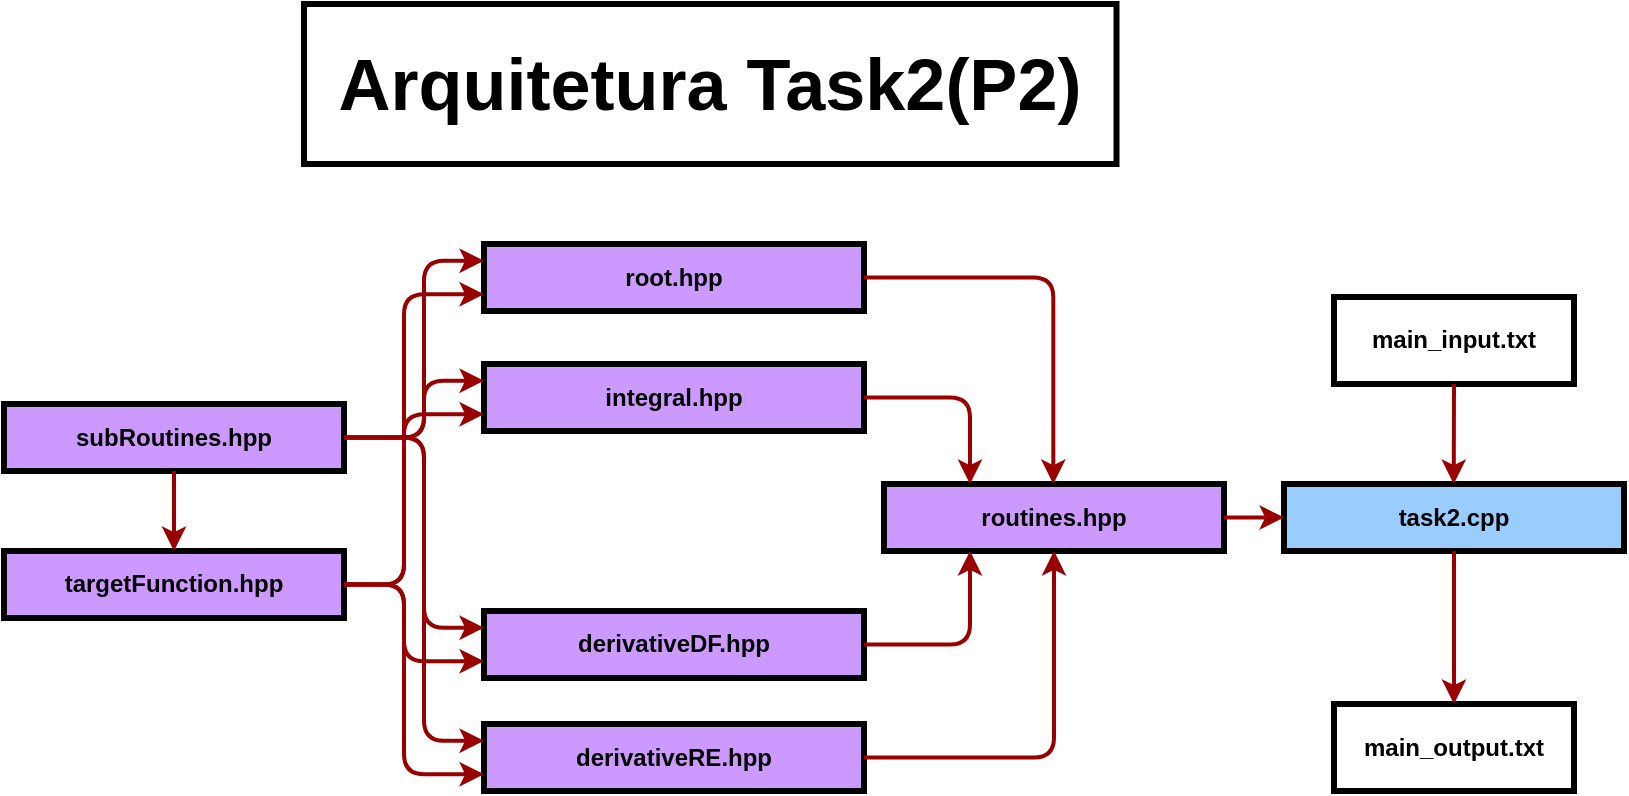 <mxfile version="15.2.9" type="device"><diagram name="Page-1" id="c7558073-3199-34d8-9f00-42111426c3f3"><mxGraphModel dx="813" dy="1623" grid="1" gridSize="10" guides="1" tooltips="1" connect="1" arrows="1" fold="1" page="1" pageScale="1" pageWidth="826" pageHeight="1169" background="#ffffff" math="0" shadow="0"><root><mxCell id="0"/><mxCell id="1" parent="0"/><mxCell id="huMzja5nomt2d3DyqDrm-98" value="main_input.txt" style="whiteSpace=wrap;align=center;verticalAlign=middle;fontStyle=1;strokeWidth=3;fillColor=#FFFFFF;" parent="1" vertex="1"><mxGeometry x="695" y="-3.5" width="120" height="43.5" as="geometry"/></mxCell><mxCell id="huMzja5nomt2d3DyqDrm-154" value="&lt;b&gt;&lt;font style=&quot;font-size: 36px&quot;&gt;Arquitetura Task2(P2)&lt;/font&gt;&lt;/b&gt;" style="text;html=1;fillColor=none;align=center;verticalAlign=middle;whiteSpace=wrap;rounded=0;strokeColor=#000000;strokeWidth=3;perimeterSpacing=0;" parent="1" vertex="1"><mxGeometry x="180" y="-150" width="406.25" height="80" as="geometry"/></mxCell><mxCell id="pPMHQLE8d9UHUrlJt_Vo-11" value="routines.hpp" style="whiteSpace=wrap;align=center;verticalAlign=middle;fontStyle=1;strokeWidth=3;fillColor=#CC99FF;" parent="1" vertex="1"><mxGeometry x="470" y="90" width="170" height="33.5" as="geometry"/></mxCell><mxCell id="pPMHQLE8d9UHUrlJt_Vo-12" value="root.hpp" style="whiteSpace=wrap;align=center;verticalAlign=middle;fontStyle=1;strokeWidth=3;fillColor=#CC99FF;" parent="1" vertex="1"><mxGeometry x="270" y="-30" width="190" height="33.5" as="geometry"/></mxCell><mxCell id="pPMHQLE8d9UHUrlJt_Vo-14" value="task2.cpp" style="whiteSpace=wrap;align=center;verticalAlign=middle;fontStyle=1;strokeWidth=3;fillColor=#99CCFF;" parent="1" vertex="1"><mxGeometry x="670" y="90" width="170" height="33.5" as="geometry"/></mxCell><mxCell id="pPMHQLE8d9UHUrlJt_Vo-20" value="" style="edgeStyle=elbowEdgeStyle;elbow=horizontal;strokeColor=#990000;strokeWidth=2;entryX=0;entryY=0.5;entryDx=0;entryDy=0;startArrow=none;startFill=0;exitX=1;exitY=0.5;exitDx=0;exitDy=0;" parent="1" source="pPMHQLE8d9UHUrlJt_Vo-11" target="pPMHQLE8d9UHUrlJt_Vo-14" edge="1"><mxGeometry width="100" height="100" relative="1" as="geometry"><mxPoint x="600" y="16.75" as="sourcePoint"/><mxPoint x="600" y="61.25" as="targetPoint"/><Array as="points"><mxPoint x="660" y="110"/><mxPoint x="642" y="52"/><mxPoint x="692" y="52"/><mxPoint x="1005" y="53.25"/><mxPoint x="1002" y="22.91"/></Array></mxGeometry></mxCell><mxCell id="NTIttOwzKOMbTBeF0Uds-5" value="subRoutines.hpp" style="whiteSpace=wrap;align=center;verticalAlign=middle;fontStyle=1;strokeWidth=3;fillColor=#CC99FF;" parent="1" vertex="1"><mxGeometry x="30" y="50" width="170" height="33.5" as="geometry"/></mxCell><mxCell id="NTIttOwzKOMbTBeF0Uds-14" value="main_output.txt" style="whiteSpace=wrap;align=center;verticalAlign=middle;fontStyle=1;strokeWidth=3;fillColor=#FFFFFF;" parent="1" vertex="1"><mxGeometry x="695" y="200" width="120" height="43.5" as="geometry"/></mxCell><mxCell id="NTIttOwzKOMbTBeF0Uds-19" value="" style="edgeStyle=elbowEdgeStyle;elbow=horizontal;strokeColor=#990000;strokeWidth=2;startArrow=none;startFill=0;exitX=0.5;exitY=1;exitDx=0;exitDy=0;entryX=0.5;entryY=0;entryDx=0;entryDy=0;" parent="1" source="huMzja5nomt2d3DyqDrm-98" target="pPMHQLE8d9UHUrlJt_Vo-14" edge="1"><mxGeometry width="100" height="100" relative="1" as="geometry"><mxPoint x="660" y="-90" as="sourcePoint"/><mxPoint x="746.87" y="50" as="targetPoint"/><Array as="points"><mxPoint x="754.87" y="70"/><mxPoint x="762.87" y="70"/><mxPoint x="816.87" y="30"/><mxPoint x="1095" y="-61.5"/><mxPoint x="1092" y="-91.84"/></Array></mxGeometry></mxCell><mxCell id="NTIttOwzKOMbTBeF0Uds-22" value="" style="edgeStyle=elbowEdgeStyle;elbow=horizontal;strokeColor=#990000;strokeWidth=2;startArrow=none;startFill=0;entryX=0.5;entryY=0;entryDx=0;entryDy=0;exitX=0.5;exitY=1;exitDx=0;exitDy=0;" parent="1" source="pPMHQLE8d9UHUrlJt_Vo-14" target="NTIttOwzKOMbTBeF0Uds-14" edge="1"><mxGeometry width="100" height="100" relative="1" as="geometry"><mxPoint x="670" y="193.5" as="sourcePoint"/><mxPoint x="750" y="193.75" as="targetPoint"/><Array as="points"><mxPoint x="755" y="190"/><mxPoint x="1105" y="222"/><mxPoint x="1102" y="191.66"/></Array></mxGeometry></mxCell><mxCell id="Gjay4CAdoRXokCCIViof-1" value="integral.hpp" style="whiteSpace=wrap;align=center;verticalAlign=middle;fontStyle=1;strokeWidth=3;fillColor=#CC99FF;" parent="1" vertex="1"><mxGeometry x="270" y="30" width="190" height="33.5" as="geometry"/></mxCell><mxCell id="Gjay4CAdoRXokCCIViof-3" value="targetFunction.hpp" style="whiteSpace=wrap;align=center;verticalAlign=middle;fontStyle=1;strokeWidth=3;fillColor=#CC99FF;" parent="1" vertex="1"><mxGeometry x="30" y="123.5" width="170" height="33.5" as="geometry"/></mxCell><mxCell id="Gjay4CAdoRXokCCIViof-5" value="" style="edgeStyle=elbowEdgeStyle;elbow=horizontal;strokeColor=#990000;strokeWidth=2;startArrow=none;startFill=0;entryX=0.5;entryY=0;entryDx=0;entryDy=0;exitX=0.5;exitY=1;exitDx=0;exitDy=0;" parent="1" source="NTIttOwzKOMbTBeF0Uds-5" target="Gjay4CAdoRXokCCIViof-3" edge="1"><mxGeometry width="100" height="100" relative="1" as="geometry"><mxPoint x="10.13" y="112" as="sourcePoint"/><mxPoint x="10.13" y="168.5" as="targetPoint"/><Array as="points"><mxPoint x="115" y="100"/><mxPoint x="-29.87" y="-6.59"/><mxPoint x="-32.87" y="-36.93"/></Array></mxGeometry></mxCell><mxCell id="Gjay4CAdoRXokCCIViof-8" value="derivativeDF.hpp" style="whiteSpace=wrap;align=center;verticalAlign=middle;fontStyle=1;strokeWidth=3;fillColor=#CC99FF;" parent="1" vertex="1"><mxGeometry x="270" y="153.5" width="190" height="33.5" as="geometry"/></mxCell><mxCell id="Gjay4CAdoRXokCCIViof-9" value="derivativeRE.hpp" style="whiteSpace=wrap;align=center;verticalAlign=middle;fontStyle=1;strokeWidth=3;fillColor=#CC99FF;" parent="1" vertex="1"><mxGeometry x="270" y="210" width="190" height="33.5" as="geometry"/></mxCell><mxCell id="Gjay4CAdoRXokCCIViof-10" value="" style="edgeStyle=elbowEdgeStyle;elbow=horizontal;strokeColor=#990000;strokeWidth=2;startArrow=none;startFill=0;entryX=0.5;entryY=0;entryDx=0;entryDy=0;exitX=1;exitY=0.5;exitDx=0;exitDy=0;" parent="1" source="pPMHQLE8d9UHUrlJt_Vo-12" target="pPMHQLE8d9UHUrlJt_Vo-11" edge="1"><mxGeometry width="100" height="100" relative="1" as="geometry"><mxPoint x="554.66" y="50" as="sourcePoint"/><mxPoint x="554.66" y="90" as="targetPoint"/><Array as="points"><mxPoint x="554.66" y="66.5"/><mxPoint x="409.79" y="-40.09"/><mxPoint x="406.79" y="-70.43"/></Array></mxGeometry></mxCell><mxCell id="Gjay4CAdoRXokCCIViof-11" value="" style="edgeStyle=elbowEdgeStyle;elbow=horizontal;strokeColor=#990000;strokeWidth=2;startArrow=none;startFill=0;entryX=0.5;entryY=1;entryDx=0;entryDy=0;exitX=1;exitY=0.5;exitDx=0;exitDy=0;" parent="1" source="Gjay4CAdoRXokCCIViof-9" target="pPMHQLE8d9UHUrlJt_Vo-11" edge="1"><mxGeometry width="100" height="100" relative="1" as="geometry"><mxPoint x="480.0" y="243.5" as="sourcePoint"/><mxPoint x="480.0" y="283.5" as="targetPoint"/><Array as="points"><mxPoint x="555" y="207"/><mxPoint x="335.13" y="153.41"/><mxPoint x="332.13" y="123.07"/></Array></mxGeometry></mxCell><mxCell id="Gjay4CAdoRXokCCIViof-12" value="" style="edgeStyle=elbowEdgeStyle;elbow=horizontal;strokeColor=#990000;strokeWidth=2;startArrow=none;startFill=0;entryX=0.25;entryY=1;entryDx=0;entryDy=0;exitX=1;exitY=0.5;exitDx=0;exitDy=0;" parent="1" source="Gjay4CAdoRXokCCIViof-8" target="pPMHQLE8d9UHUrlJt_Vo-11" edge="1"><mxGeometry width="100" height="100" relative="1" as="geometry"><mxPoint x="530.0" y="243.5" as="sourcePoint"/><mxPoint x="530.0" y="283.5" as="targetPoint"/><Array as="points"><mxPoint x="513" y="150"/><mxPoint x="385.13" y="153.41"/><mxPoint x="382.13" y="123.07"/></Array></mxGeometry></mxCell><mxCell id="Gjay4CAdoRXokCCIViof-13" value="" style="edgeStyle=elbowEdgeStyle;elbow=horizontal;strokeColor=#990000;strokeWidth=2;startArrow=none;startFill=0;entryX=0.25;entryY=0;entryDx=0;entryDy=0;exitX=1;exitY=0.5;exitDx=0;exitDy=0;" parent="1" source="Gjay4CAdoRXokCCIViof-1" target="pPMHQLE8d9UHUrlJt_Vo-11" edge="1"><mxGeometry width="100" height="100" relative="1" as="geometry"><mxPoint x="470.0" y="40" as="sourcePoint"/><mxPoint x="470.0" y="80" as="targetPoint"/><Array as="points"><mxPoint x="513" y="90"/><mxPoint x="325.13" y="-50.09"/><mxPoint x="322.13" y="-80.43"/></Array></mxGeometry></mxCell><mxCell id="Gjay4CAdoRXokCCIViof-14" value="" style="edgeStyle=elbowEdgeStyle;elbow=horizontal;strokeColor=#990000;strokeWidth=2;startArrow=none;startFill=0;entryX=0;entryY=0.25;entryDx=0;entryDy=0;exitX=1;exitY=0.5;exitDx=0;exitDy=0;" parent="1" source="NTIttOwzKOMbTBeF0Uds-5" target="pPMHQLE8d9UHUrlJt_Vo-12" edge="1"><mxGeometry width="100" height="100" relative="1" as="geometry"><mxPoint x="200.0" y="60" as="sourcePoint"/><mxPoint x="200.0" y="100" as="targetPoint"/><Array as="points"><mxPoint x="240" y="10"/><mxPoint x="200" y="76.5"/><mxPoint x="55.13" y="-30.09"/><mxPoint x="52.13" y="-60.43"/></Array></mxGeometry></mxCell><mxCell id="Gjay4CAdoRXokCCIViof-15" value="" style="edgeStyle=elbowEdgeStyle;elbow=horizontal;strokeColor=#990000;strokeWidth=2;startArrow=none;startFill=0;entryX=0;entryY=0.25;entryDx=0;entryDy=0;exitX=1;exitY=0.5;exitDx=0;exitDy=0;" parent="1" source="NTIttOwzKOMbTBeF0Uds-5" target="Gjay4CAdoRXokCCIViof-1" edge="1"><mxGeometry width="100" height="100" relative="1" as="geometry"><mxPoint x="190.0" y="100" as="sourcePoint"/><mxPoint x="190.0" y="140" as="targetPoint"/><Array as="points"><mxPoint x="240" y="67"/><mxPoint x="200" y="70"/><mxPoint x="200" y="67"/><mxPoint x="45.13" y="9.91"/><mxPoint x="42.13" y="-20.43"/></Array></mxGeometry></mxCell><mxCell id="Gjay4CAdoRXokCCIViof-16" value="" style="edgeStyle=elbowEdgeStyle;elbow=horizontal;strokeColor=#990000;strokeWidth=2;startArrow=none;startFill=0;entryX=0;entryY=0.25;entryDx=0;entryDy=0;exitX=1;exitY=0.5;exitDx=0;exitDy=0;" parent="1" source="NTIttOwzKOMbTBeF0Uds-5" target="Gjay4CAdoRXokCCIViof-8" edge="1"><mxGeometry width="100" height="100" relative="1" as="geometry"><mxPoint x="210.0" y="173.5" as="sourcePoint"/><mxPoint x="210.0" y="213.5" as="targetPoint"/><Array as="points"><mxPoint x="240" y="150"/><mxPoint x="200" y="120"/><mxPoint x="65.13" y="83.41"/><mxPoint x="62.13" y="53.07"/></Array></mxGeometry></mxCell><mxCell id="Gjay4CAdoRXokCCIViof-17" value="" style="edgeStyle=elbowEdgeStyle;elbow=horizontal;strokeColor=#990000;strokeWidth=2;startArrow=none;startFill=0;entryX=0;entryY=0.25;entryDx=0;entryDy=0;exitX=1;exitY=0.5;exitDx=0;exitDy=0;" parent="1" source="NTIttOwzKOMbTBeF0Uds-5" target="Gjay4CAdoRXokCCIViof-9" edge="1"><mxGeometry width="100" height="100" relative="1" as="geometry"><mxPoint x="180.0" y="190.5" as="sourcePoint"/><mxPoint x="180.0" y="230.5" as="targetPoint"/><Array as="points"><mxPoint x="240" y="110"/><mxPoint x="200" y="150"/><mxPoint x="35.13" y="100.41"/><mxPoint x="32.13" y="70.07"/></Array></mxGeometry></mxCell><mxCell id="Gjay4CAdoRXokCCIViof-18" value="" style="edgeStyle=elbowEdgeStyle;elbow=horizontal;strokeColor=#990000;strokeWidth=2;startArrow=none;startFill=0;exitX=1;exitY=0.5;exitDx=0;exitDy=0;entryX=0;entryY=0.75;entryDx=0;entryDy=0;" parent="1" source="Gjay4CAdoRXokCCIViof-3" target="pPMHQLE8d9UHUrlJt_Vo-12" edge="1"><mxGeometry width="100" height="100" relative="1" as="geometry"><mxPoint x="135.0" y="173.5" as="sourcePoint"/><mxPoint x="220" y="30" as="targetPoint"/><Array as="points"><mxPoint x="230" y="100"/><mxPoint x="160" y="100"/><mxPoint x="200" y="50"/><mxPoint x="-9.87" y="83.41"/><mxPoint x="-12.87" y="53.07"/></Array></mxGeometry></mxCell><mxCell id="Gjay4CAdoRXokCCIViof-19" value="" style="edgeStyle=elbowEdgeStyle;elbow=horizontal;strokeColor=#990000;strokeWidth=2;startArrow=none;startFill=0;entryX=0;entryY=0.75;entryDx=0;entryDy=0;exitX=1;exitY=0.5;exitDx=0;exitDy=0;" parent="1" source="Gjay4CAdoRXokCCIViof-3" target="Gjay4CAdoRXokCCIViof-9" edge="1"><mxGeometry width="100" height="100" relative="1" as="geometry"><mxPoint x="145.0" y="183.5" as="sourcePoint"/><mxPoint x="145.0" y="223.5" as="targetPoint"/><Array as="points"><mxPoint x="230" y="200"/><mxPoint x="160" y="210"/><mxPoint x="200" y="210"/><mxPoint x="145" y="200"/><mxPoint x="0.13" y="93.41"/><mxPoint x="-2.87" y="63.07"/></Array></mxGeometry></mxCell><mxCell id="Gjay4CAdoRXokCCIViof-20" value="" style="edgeStyle=elbowEdgeStyle;elbow=horizontal;strokeColor=#990000;strokeWidth=2;startArrow=none;startFill=0;entryX=0;entryY=0.75;entryDx=0;entryDy=0;exitX=1;exitY=0.5;exitDx=0;exitDy=0;" parent="1" source="Gjay4CAdoRXokCCIViof-3" target="Gjay4CAdoRXokCCIViof-8" edge="1"><mxGeometry width="100" height="100" relative="1" as="geometry"><mxPoint x="210" y="170" as="sourcePoint"/><mxPoint x="155.0" y="233.5" as="targetPoint"/><Array as="points"><mxPoint x="230" y="160"/><mxPoint x="160" y="170"/><mxPoint x="200" y="160"/><mxPoint x="10.13" y="103.41"/><mxPoint x="7.13" y="73.07"/></Array></mxGeometry></mxCell><mxCell id="Gjay4CAdoRXokCCIViof-21" value="" style="edgeStyle=elbowEdgeStyle;elbow=horizontal;strokeColor=#990000;strokeWidth=2;startArrow=none;startFill=0;entryX=0;entryY=0.75;entryDx=0;entryDy=0;exitX=1;exitY=0.5;exitDx=0;exitDy=0;" parent="1" source="Gjay4CAdoRXokCCIViof-3" target="Gjay4CAdoRXokCCIViof-1" edge="1"><mxGeometry width="100" height="100" relative="1" as="geometry"><mxPoint x="165.0" y="203.5" as="sourcePoint"/><mxPoint x="165.0" y="243.5" as="targetPoint"/><Array as="points"><mxPoint x="230" y="90"/><mxPoint x="160" y="100"/><mxPoint x="20.13" y="113.41"/><mxPoint x="17.13" y="83.07"/></Array></mxGeometry></mxCell></root></mxGraphModel></diagram></mxfile>